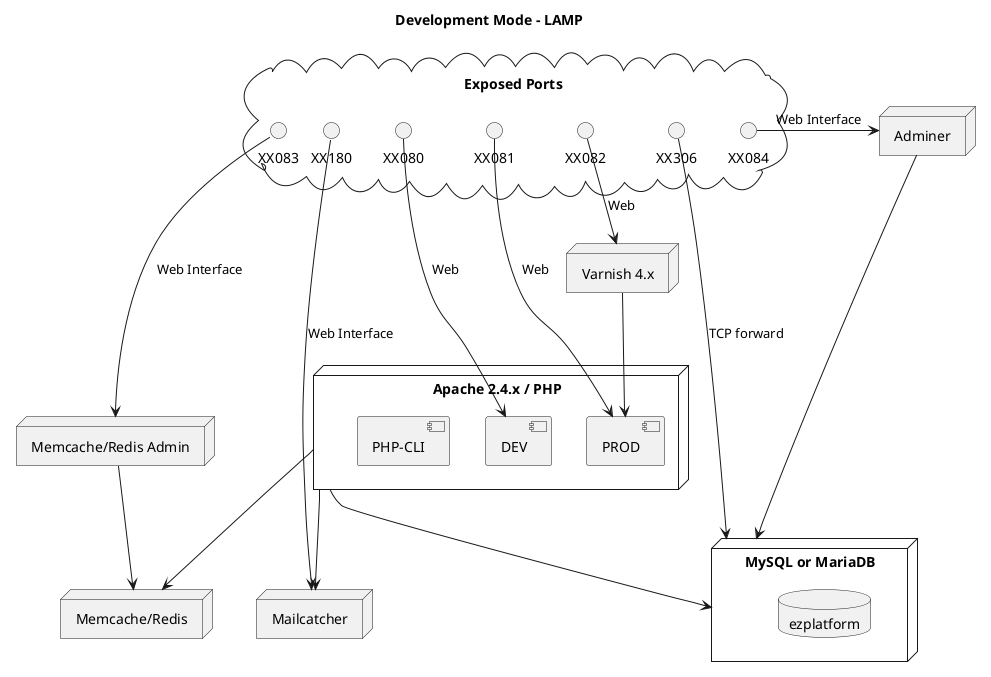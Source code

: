 @startuml

title "Development Mode - LAMP"

cloud "Exposed Ports" {
    () XX080 as SymfonyDevModePort
    () XX081 as SymfonyProdModePort
    () XX082 as SymfonyProdModeVarnishPort

    () XX083 as MemcacheAdminPort
    () XX084 as DatabaseAdminPort
    () XX306 as DatabaseEnginePort
    () XX180 as MailcatcherPort
}

node "Apache 2.4.x / PHP" as engine {
    [PROD]
    [DEV]
    [PHP-CLI]
    }


node "MySQL or MariaDB" as db {
    database "ezplatform" as StandardDB
}

node "Memcache/Redis" as appcache {
}

node "Varnish 4.x" as varnish {
}

node "Memcache/Redis Admin" as memcacheadmin {
}

node "Mailcatcher" as mailcatcher {
}

node "Adminer" as dbadmin {
}


MemcacheAdminPort -> memcacheadmin: Web Interface
DatabaseEnginePort ---> db: TCP forward
MailcatcherPort -> mailcatcher: Web Interface
DatabaseAdminPort -> dbadmin: Web Interface

SymfonyDevModePort --> DEV: Web
SymfonyProdModePort --> PROD: Web
SymfonyProdModeVarnishPort --> varnish: Web
varnish --> PROD

engine --> db
engine --> appcache
engine --> mailcatcher

memcacheadmin --> appcache

dbadmin --> db
@enduml
